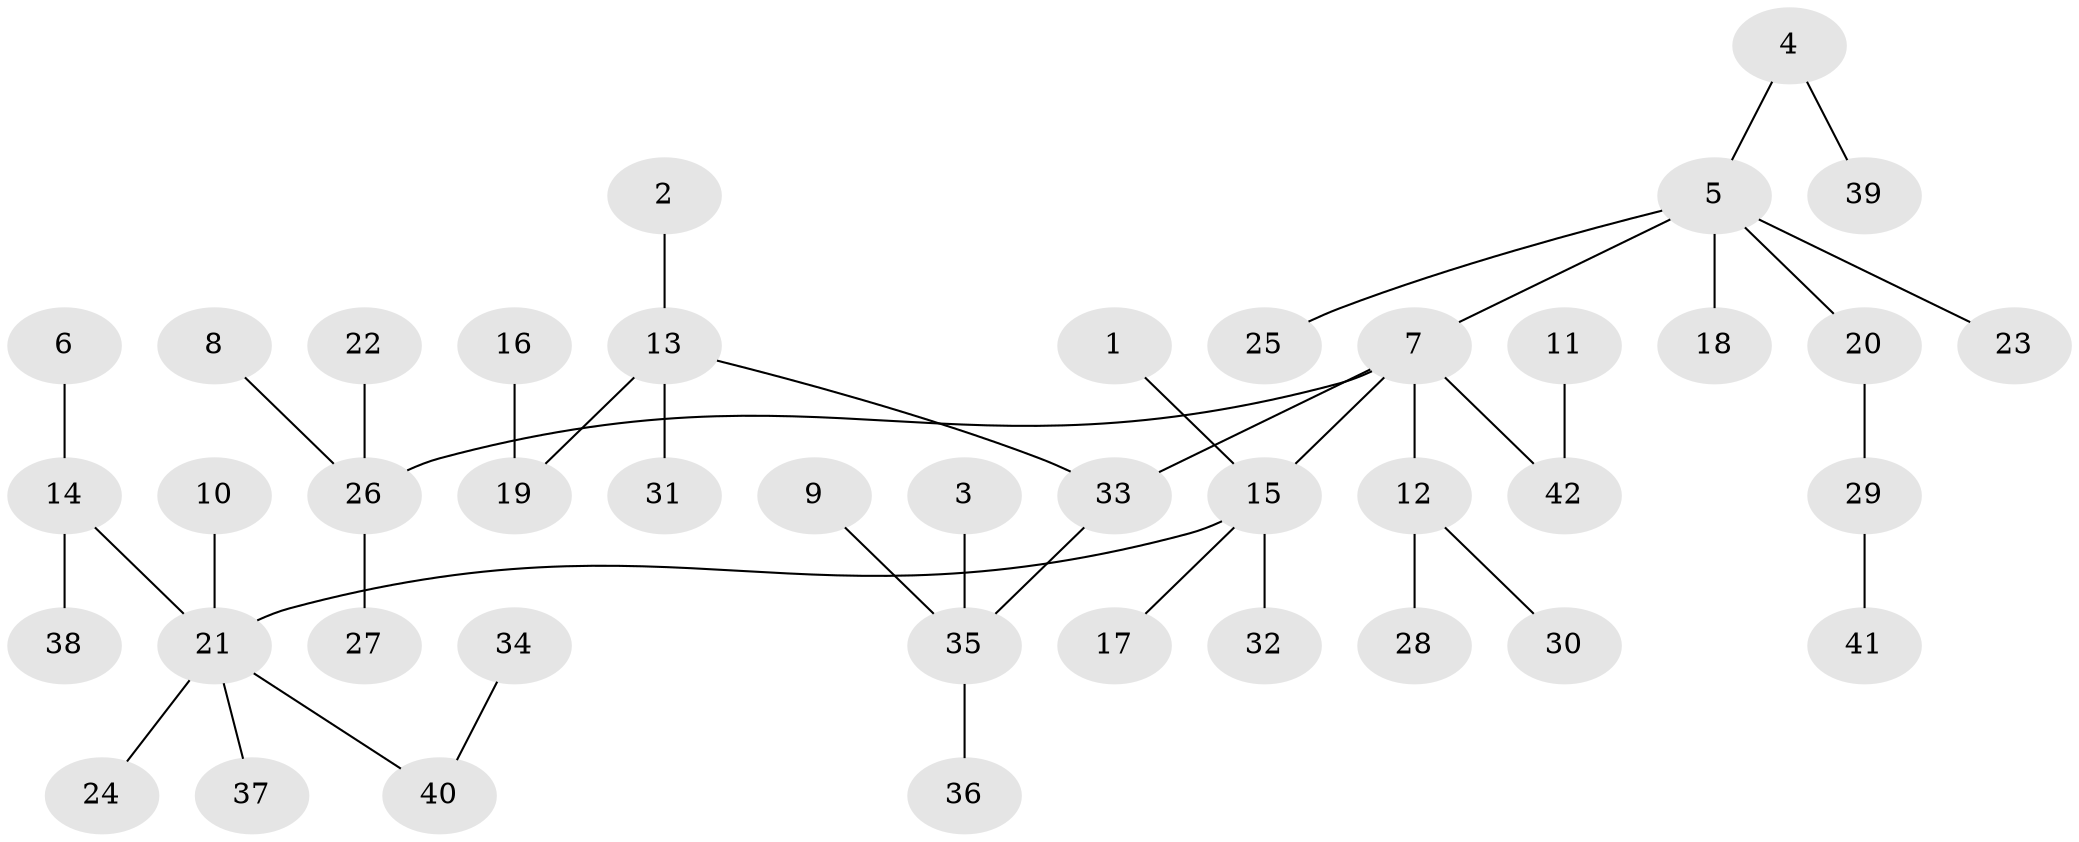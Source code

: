 // original degree distribution, {7: 0.030612244897959183, 6: 0.04081632653061224, 3: 0.05102040816326531, 5: 0.01020408163265306, 2: 0.2653061224489796, 1: 0.5408163265306123, 4: 0.061224489795918366}
// Generated by graph-tools (version 1.1) at 2025/37/03/04/25 23:37:20]
// undirected, 42 vertices, 41 edges
graph export_dot {
  node [color=gray90,style=filled];
  1;
  2;
  3;
  4;
  5;
  6;
  7;
  8;
  9;
  10;
  11;
  12;
  13;
  14;
  15;
  16;
  17;
  18;
  19;
  20;
  21;
  22;
  23;
  24;
  25;
  26;
  27;
  28;
  29;
  30;
  31;
  32;
  33;
  34;
  35;
  36;
  37;
  38;
  39;
  40;
  41;
  42;
  1 -- 15 [weight=1.0];
  2 -- 13 [weight=1.0];
  3 -- 35 [weight=1.0];
  4 -- 5 [weight=1.0];
  4 -- 39 [weight=1.0];
  5 -- 7 [weight=1.0];
  5 -- 18 [weight=1.0];
  5 -- 20 [weight=1.0];
  5 -- 23 [weight=1.0];
  5 -- 25 [weight=1.0];
  6 -- 14 [weight=1.0];
  7 -- 12 [weight=1.0];
  7 -- 15 [weight=1.0];
  7 -- 26 [weight=1.0];
  7 -- 33 [weight=1.0];
  7 -- 42 [weight=1.0];
  8 -- 26 [weight=1.0];
  9 -- 35 [weight=1.0];
  10 -- 21 [weight=1.0];
  11 -- 42 [weight=1.0];
  12 -- 28 [weight=1.0];
  12 -- 30 [weight=1.0];
  13 -- 19 [weight=1.0];
  13 -- 31 [weight=1.0];
  13 -- 33 [weight=1.0];
  14 -- 21 [weight=1.0];
  14 -- 38 [weight=1.0];
  15 -- 17 [weight=1.0];
  15 -- 21 [weight=1.0];
  15 -- 32 [weight=1.0];
  16 -- 19 [weight=1.0];
  20 -- 29 [weight=1.0];
  21 -- 24 [weight=1.0];
  21 -- 37 [weight=1.0];
  21 -- 40 [weight=1.0];
  22 -- 26 [weight=1.0];
  26 -- 27 [weight=1.0];
  29 -- 41 [weight=1.0];
  33 -- 35 [weight=1.0];
  34 -- 40 [weight=1.0];
  35 -- 36 [weight=1.0];
}
